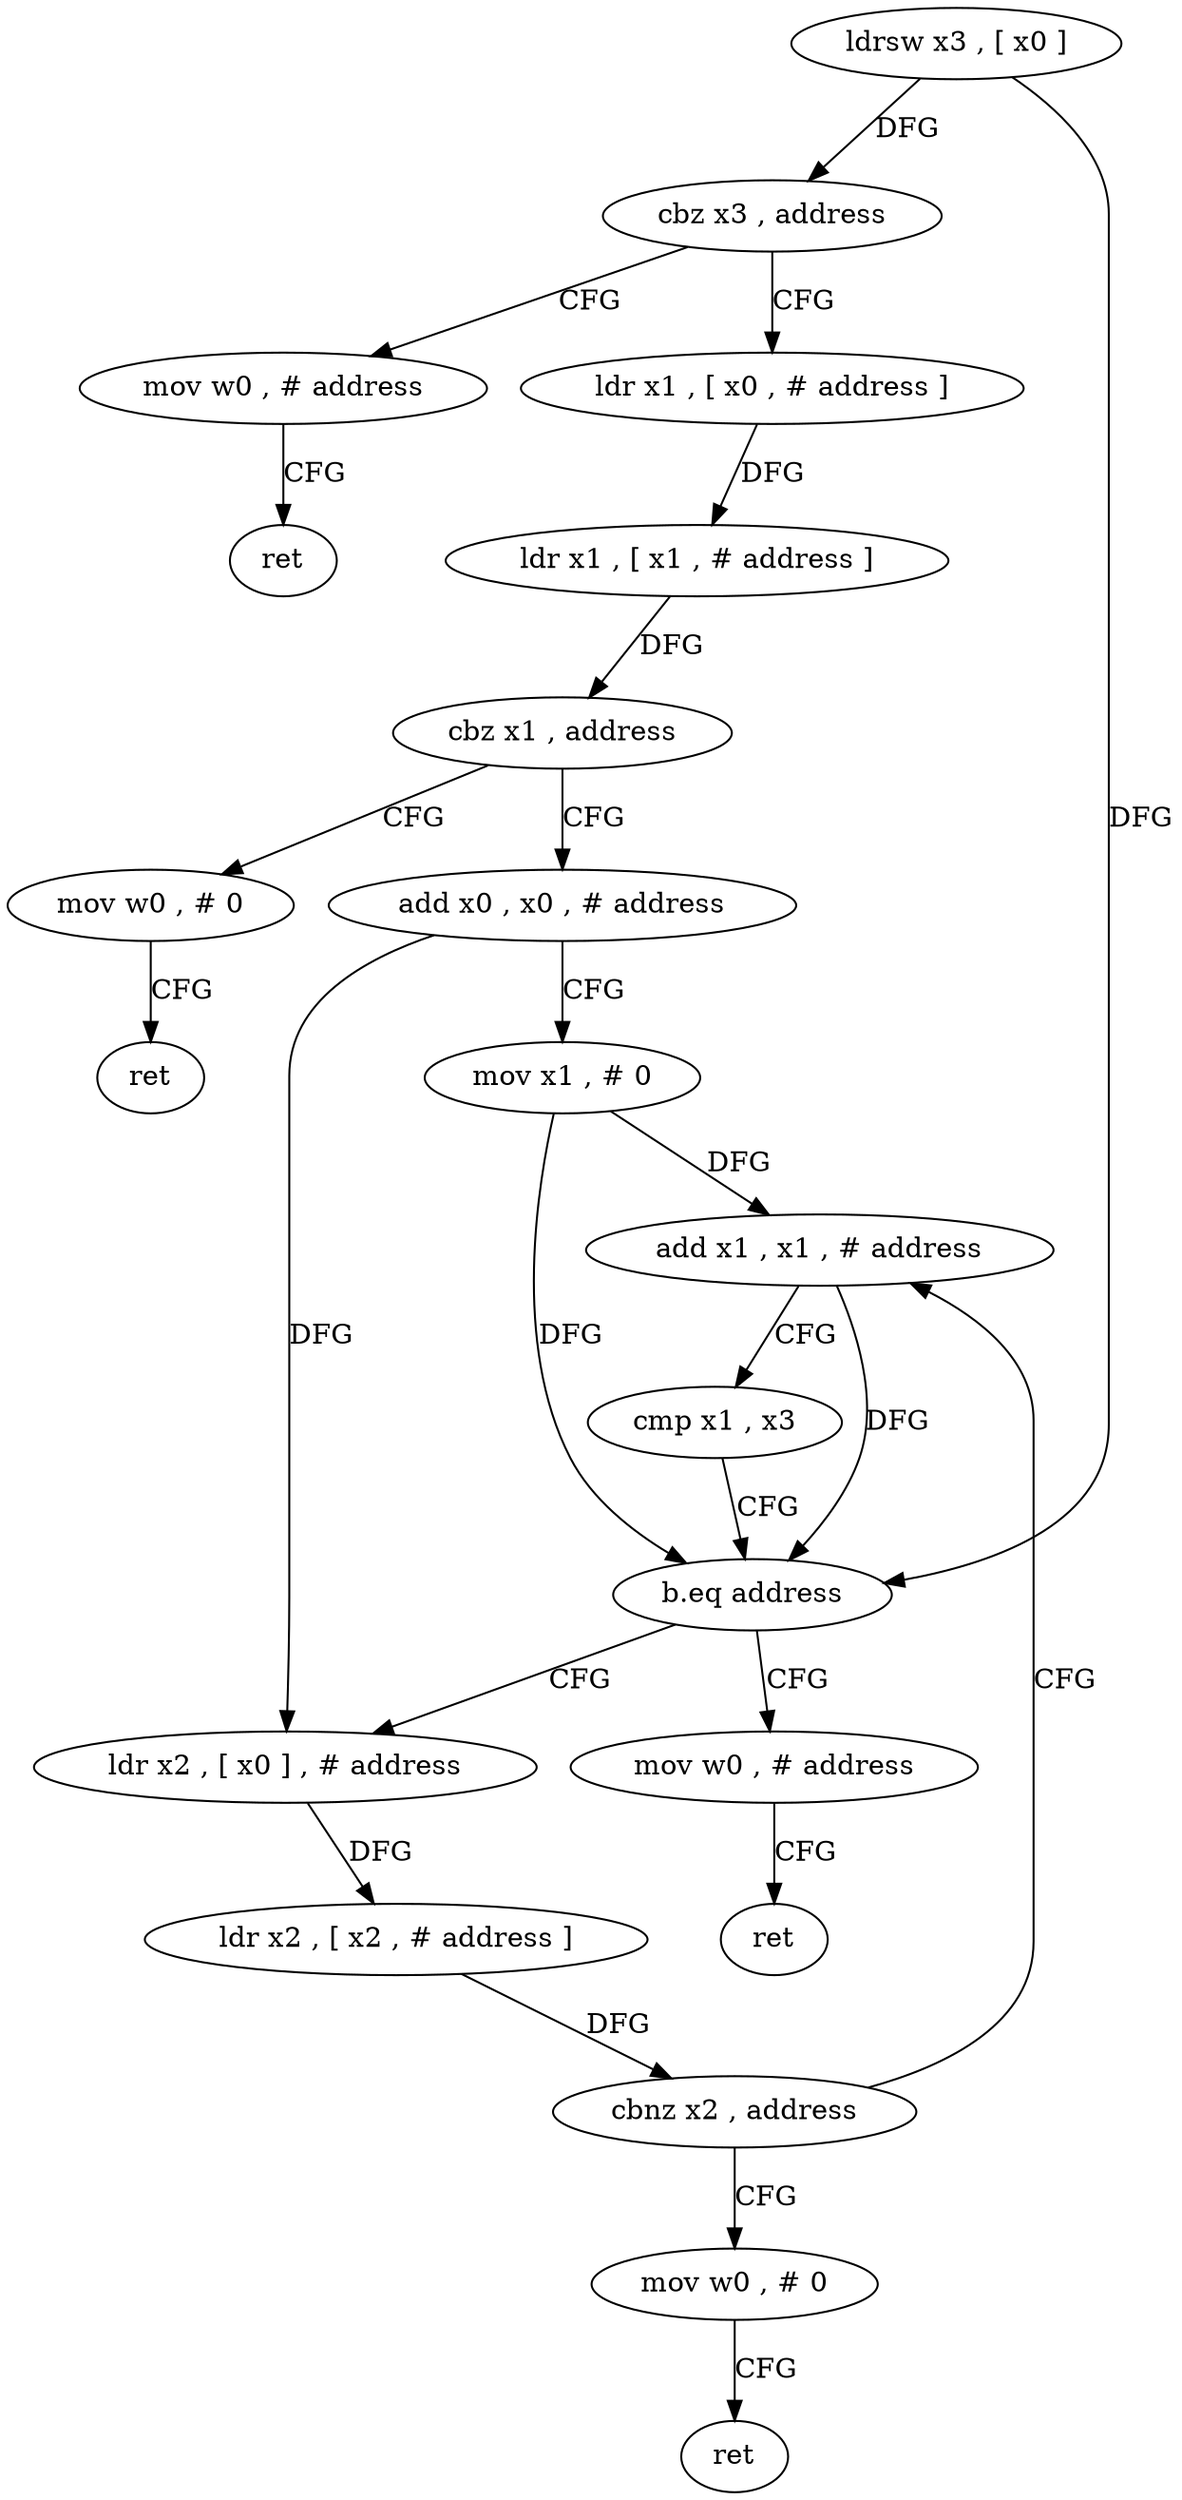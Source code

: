 digraph "func" {
"143480" [label = "ldrsw x3 , [ x0 ]" ]
"143484" [label = "cbz x3 , address" ]
"143548" [label = "mov w0 , # address" ]
"143488" [label = "ldr x1 , [ x0 , # address ]" ]
"143552" [label = "ret" ]
"143492" [label = "ldr x1 , [ x1 , # address ]" ]
"143496" [label = "cbz x1 , address" ]
"143556" [label = "mov w0 , # 0" ]
"143500" [label = "add x0 , x0 , # address" ]
"143560" [label = "ret" ]
"143504" [label = "mov x1 , # 0" ]
"143508" [label = "add x1 , x1 , # address" ]
"143540" [label = "mov w0 , # address" ]
"143544" [label = "ret" ]
"143520" [label = "ldr x2 , [ x0 ] , # address" ]
"143524" [label = "ldr x2 , [ x2 , # address ]" ]
"143528" [label = "cbnz x2 , address" ]
"143532" [label = "mov w0 , # 0" ]
"143512" [label = "cmp x1 , x3" ]
"143516" [label = "b.eq address" ]
"143536" [label = "ret" ]
"143480" -> "143484" [ label = "DFG" ]
"143480" -> "143516" [ label = "DFG" ]
"143484" -> "143548" [ label = "CFG" ]
"143484" -> "143488" [ label = "CFG" ]
"143548" -> "143552" [ label = "CFG" ]
"143488" -> "143492" [ label = "DFG" ]
"143492" -> "143496" [ label = "DFG" ]
"143496" -> "143556" [ label = "CFG" ]
"143496" -> "143500" [ label = "CFG" ]
"143556" -> "143560" [ label = "CFG" ]
"143500" -> "143504" [ label = "CFG" ]
"143500" -> "143520" [ label = "DFG" ]
"143504" -> "143508" [ label = "DFG" ]
"143504" -> "143516" [ label = "DFG" ]
"143508" -> "143512" [ label = "CFG" ]
"143508" -> "143516" [ label = "DFG" ]
"143540" -> "143544" [ label = "CFG" ]
"143520" -> "143524" [ label = "DFG" ]
"143524" -> "143528" [ label = "DFG" ]
"143528" -> "143508" [ label = "CFG" ]
"143528" -> "143532" [ label = "CFG" ]
"143532" -> "143536" [ label = "CFG" ]
"143512" -> "143516" [ label = "CFG" ]
"143516" -> "143540" [ label = "CFG" ]
"143516" -> "143520" [ label = "CFG" ]
}
